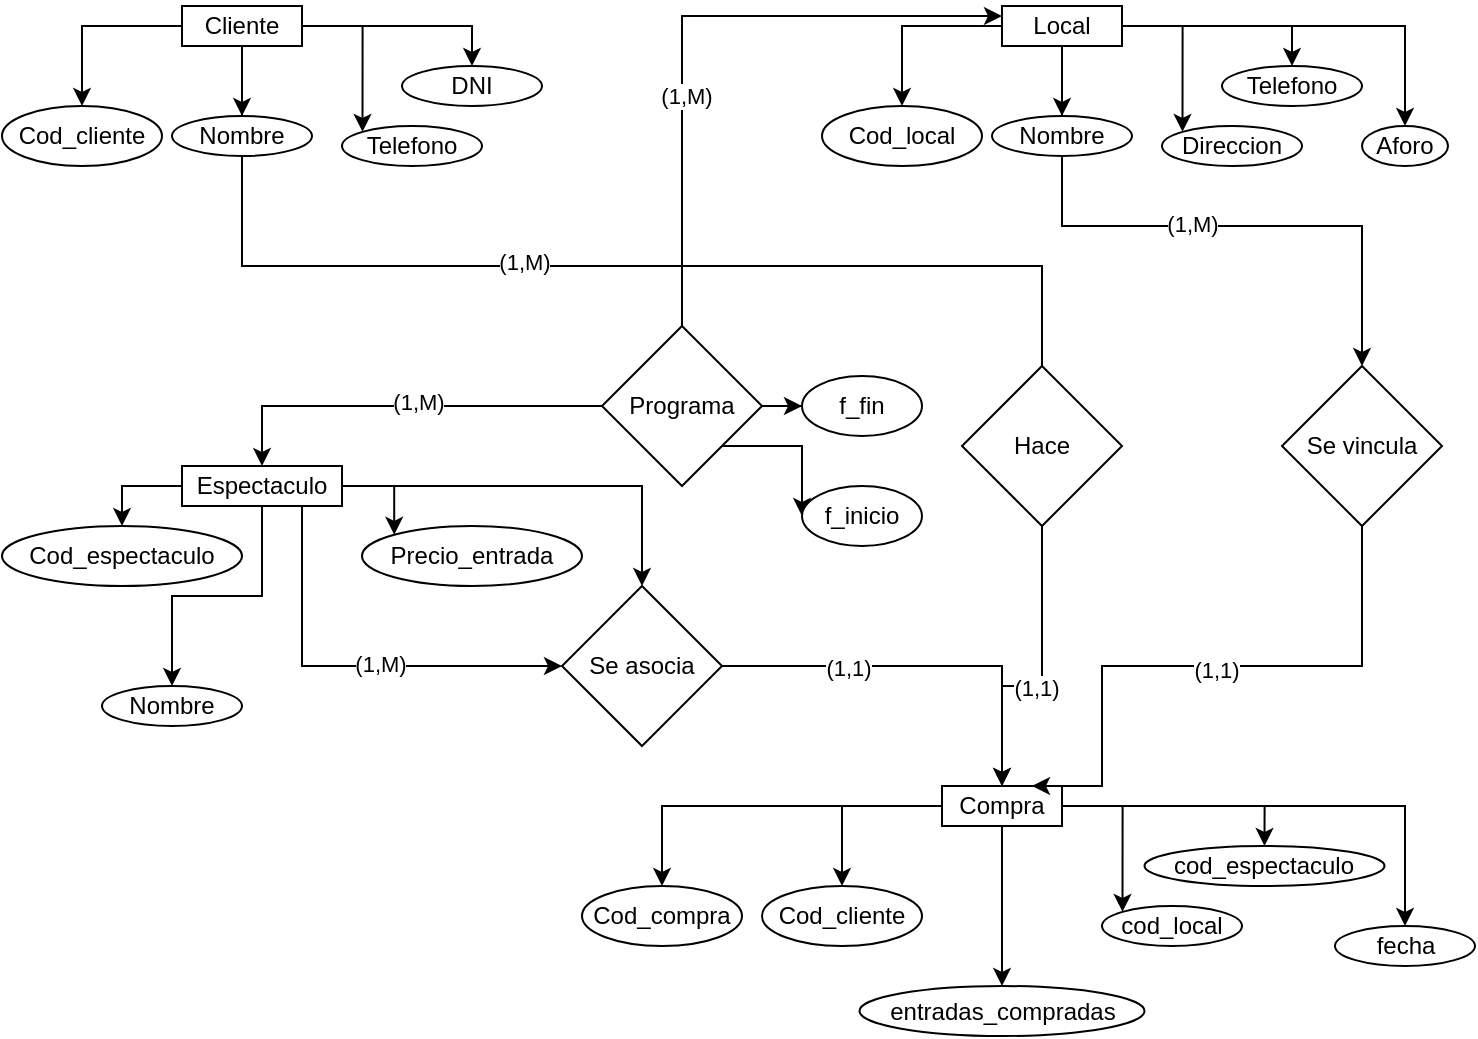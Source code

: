 <mxfile version="21.7.2" type="github">
  <diagram name="Página-1" id="HI1I8D31MHRvUqRoD5CX">
    <mxGraphModel dx="982" dy="549" grid="1" gridSize="10" guides="1" tooltips="1" connect="1" arrows="1" fold="1" page="1" pageScale="1" pageWidth="827" pageHeight="1169" math="0" shadow="0">
      <root>
        <mxCell id="0" />
        <mxCell id="1" parent="0" />
        <mxCell id="5ykwkt1n1GEtBhAtZkCk-3" style="edgeStyle=orthogonalEdgeStyle;rounded=0;orthogonalLoop=1;jettySize=auto;html=1;" edge="1" parent="1" source="5ykwkt1n1GEtBhAtZkCk-1" target="5ykwkt1n1GEtBhAtZkCk-2">
          <mxGeometry relative="1" as="geometry" />
        </mxCell>
        <mxCell id="5ykwkt1n1GEtBhAtZkCk-5" style="edgeStyle=orthogonalEdgeStyle;rounded=0;orthogonalLoop=1;jettySize=auto;html=1;entryX=0.5;entryY=0;entryDx=0;entryDy=0;" edge="1" parent="1" source="5ykwkt1n1GEtBhAtZkCk-1" target="5ykwkt1n1GEtBhAtZkCk-4">
          <mxGeometry relative="1" as="geometry" />
        </mxCell>
        <mxCell id="5ykwkt1n1GEtBhAtZkCk-8" style="edgeStyle=orthogonalEdgeStyle;rounded=0;orthogonalLoop=1;jettySize=auto;html=1;entryX=0.5;entryY=0;entryDx=0;entryDy=0;" edge="1" parent="1" source="5ykwkt1n1GEtBhAtZkCk-1" target="5ykwkt1n1GEtBhAtZkCk-7">
          <mxGeometry relative="1" as="geometry" />
        </mxCell>
        <mxCell id="5ykwkt1n1GEtBhAtZkCk-9" style="edgeStyle=orthogonalEdgeStyle;rounded=0;orthogonalLoop=1;jettySize=auto;html=1;entryX=0;entryY=0;entryDx=0;entryDy=0;" edge="1" parent="1" source="5ykwkt1n1GEtBhAtZkCk-1" target="5ykwkt1n1GEtBhAtZkCk-6">
          <mxGeometry relative="1" as="geometry" />
        </mxCell>
        <mxCell id="5ykwkt1n1GEtBhAtZkCk-83" style="edgeStyle=orthogonalEdgeStyle;rounded=0;orthogonalLoop=1;jettySize=auto;html=1;entryX=0.5;entryY=0;entryDx=0;entryDy=0;" edge="1" parent="1" source="5ykwkt1n1GEtBhAtZkCk-1" target="5ykwkt1n1GEtBhAtZkCk-69">
          <mxGeometry relative="1" as="geometry">
            <Array as="points">
              <mxPoint x="140" y="190" />
              <mxPoint x="540" y="190" />
              <mxPoint x="540" y="400" />
            </Array>
          </mxGeometry>
        </mxCell>
        <mxCell id="5ykwkt1n1GEtBhAtZkCk-85" value="(1,M)" style="edgeLabel;html=1;align=center;verticalAlign=middle;resizable=0;points=[];" vertex="1" connectable="0" parent="5ykwkt1n1GEtBhAtZkCk-83">
          <mxGeometry x="-0.366" y="2" relative="1" as="geometry">
            <mxPoint as="offset" />
          </mxGeometry>
        </mxCell>
        <mxCell id="5ykwkt1n1GEtBhAtZkCk-86" value="(1,1)" style="edgeLabel;html=1;align=center;verticalAlign=middle;resizable=0;points=[];" vertex="1" connectable="0" parent="5ykwkt1n1GEtBhAtZkCk-83">
          <mxGeometry x="0.83" y="1" relative="1" as="geometry">
            <mxPoint as="offset" />
          </mxGeometry>
        </mxCell>
        <mxCell id="5ykwkt1n1GEtBhAtZkCk-1" value="Cliente" style="rounded=0;whiteSpace=wrap;html=1;" vertex="1" parent="1">
          <mxGeometry x="110" y="60" width="60" height="20" as="geometry" />
        </mxCell>
        <mxCell id="5ykwkt1n1GEtBhAtZkCk-2" value="Cod_cliente" style="ellipse;whiteSpace=wrap;html=1;" vertex="1" parent="1">
          <mxGeometry x="20" y="110" width="80" height="30" as="geometry" />
        </mxCell>
        <mxCell id="5ykwkt1n1GEtBhAtZkCk-4" value="Nombre" style="ellipse;whiteSpace=wrap;html=1;" vertex="1" parent="1">
          <mxGeometry x="105" y="115" width="70" height="20" as="geometry" />
        </mxCell>
        <mxCell id="5ykwkt1n1GEtBhAtZkCk-6" value="Telefono" style="ellipse;whiteSpace=wrap;html=1;" vertex="1" parent="1">
          <mxGeometry x="190" y="120" width="70" height="20" as="geometry" />
        </mxCell>
        <mxCell id="5ykwkt1n1GEtBhAtZkCk-7" value="DNI" style="ellipse;whiteSpace=wrap;html=1;" vertex="1" parent="1">
          <mxGeometry x="220" y="90" width="70" height="20" as="geometry" />
        </mxCell>
        <mxCell id="5ykwkt1n1GEtBhAtZkCk-10" style="edgeStyle=orthogonalEdgeStyle;rounded=0;orthogonalLoop=1;jettySize=auto;html=1;" edge="1" parent="1" source="5ykwkt1n1GEtBhAtZkCk-14" target="5ykwkt1n1GEtBhAtZkCk-15">
          <mxGeometry relative="1" as="geometry" />
        </mxCell>
        <mxCell id="5ykwkt1n1GEtBhAtZkCk-11" style="edgeStyle=orthogonalEdgeStyle;rounded=0;orthogonalLoop=1;jettySize=auto;html=1;entryX=0.5;entryY=0;entryDx=0;entryDy=0;" edge="1" parent="1" source="5ykwkt1n1GEtBhAtZkCk-14" target="5ykwkt1n1GEtBhAtZkCk-16">
          <mxGeometry relative="1" as="geometry" />
        </mxCell>
        <mxCell id="5ykwkt1n1GEtBhAtZkCk-12" style="edgeStyle=orthogonalEdgeStyle;rounded=0;orthogonalLoop=1;jettySize=auto;html=1;entryX=0.5;entryY=0;entryDx=0;entryDy=0;" edge="1" parent="1" source="5ykwkt1n1GEtBhAtZkCk-14" target="5ykwkt1n1GEtBhAtZkCk-18">
          <mxGeometry relative="1" as="geometry" />
        </mxCell>
        <mxCell id="5ykwkt1n1GEtBhAtZkCk-13" style="edgeStyle=orthogonalEdgeStyle;rounded=0;orthogonalLoop=1;jettySize=auto;html=1;entryX=0;entryY=0;entryDx=0;entryDy=0;" edge="1" parent="1" source="5ykwkt1n1GEtBhAtZkCk-14" target="5ykwkt1n1GEtBhAtZkCk-17">
          <mxGeometry relative="1" as="geometry" />
        </mxCell>
        <mxCell id="5ykwkt1n1GEtBhAtZkCk-20" style="edgeStyle=orthogonalEdgeStyle;rounded=0;orthogonalLoop=1;jettySize=auto;html=1;" edge="1" parent="1" source="5ykwkt1n1GEtBhAtZkCk-14" target="5ykwkt1n1GEtBhAtZkCk-19">
          <mxGeometry relative="1" as="geometry" />
        </mxCell>
        <mxCell id="5ykwkt1n1GEtBhAtZkCk-95" style="edgeStyle=orthogonalEdgeStyle;rounded=0;orthogonalLoop=1;jettySize=auto;html=1;entryX=0.5;entryY=0;entryDx=0;entryDy=0;" edge="1" parent="1" source="5ykwkt1n1GEtBhAtZkCk-14" target="5ykwkt1n1GEtBhAtZkCk-94">
          <mxGeometry relative="1" as="geometry">
            <Array as="points">
              <mxPoint x="550" y="170" />
              <mxPoint x="700" y="170" />
            </Array>
          </mxGeometry>
        </mxCell>
        <mxCell id="5ykwkt1n1GEtBhAtZkCk-97" value="(1,M)" style="edgeLabel;html=1;align=center;verticalAlign=middle;resizable=0;points=[];" vertex="1" connectable="0" parent="5ykwkt1n1GEtBhAtZkCk-95">
          <mxGeometry x="-0.003" y="1" relative="1" as="geometry">
            <mxPoint as="offset" />
          </mxGeometry>
        </mxCell>
        <mxCell id="5ykwkt1n1GEtBhAtZkCk-14" value="Local" style="rounded=0;whiteSpace=wrap;html=1;" vertex="1" parent="1">
          <mxGeometry x="520" y="60" width="60" height="20" as="geometry" />
        </mxCell>
        <mxCell id="5ykwkt1n1GEtBhAtZkCk-15" value="Cod_local" style="ellipse;whiteSpace=wrap;html=1;" vertex="1" parent="1">
          <mxGeometry x="430" y="110" width="80" height="30" as="geometry" />
        </mxCell>
        <mxCell id="5ykwkt1n1GEtBhAtZkCk-16" value="Nombre" style="ellipse;whiteSpace=wrap;html=1;" vertex="1" parent="1">
          <mxGeometry x="515" y="115" width="70" height="20" as="geometry" />
        </mxCell>
        <mxCell id="5ykwkt1n1GEtBhAtZkCk-17" value="Direccion" style="ellipse;whiteSpace=wrap;html=1;" vertex="1" parent="1">
          <mxGeometry x="600" y="120" width="70" height="20" as="geometry" />
        </mxCell>
        <mxCell id="5ykwkt1n1GEtBhAtZkCk-18" value="Telefono" style="ellipse;whiteSpace=wrap;html=1;" vertex="1" parent="1">
          <mxGeometry x="630" y="90" width="70" height="20" as="geometry" />
        </mxCell>
        <mxCell id="5ykwkt1n1GEtBhAtZkCk-19" value="Aforo" style="ellipse;whiteSpace=wrap;html=1;" vertex="1" parent="1">
          <mxGeometry x="700" y="120" width="43" height="20" as="geometry" />
        </mxCell>
        <mxCell id="5ykwkt1n1GEtBhAtZkCk-22" style="edgeStyle=orthogonalEdgeStyle;rounded=0;orthogonalLoop=1;jettySize=auto;html=1;entryX=0.5;entryY=0;entryDx=0;entryDy=0;" edge="1" parent="1" source="5ykwkt1n1GEtBhAtZkCk-25" target="5ykwkt1n1GEtBhAtZkCk-27">
          <mxGeometry relative="1" as="geometry" />
        </mxCell>
        <mxCell id="5ykwkt1n1GEtBhAtZkCk-24" style="edgeStyle=orthogonalEdgeStyle;rounded=0;orthogonalLoop=1;jettySize=auto;html=1;entryX=0;entryY=0;entryDx=0;entryDy=0;" edge="1" parent="1" source="5ykwkt1n1GEtBhAtZkCk-25" target="5ykwkt1n1GEtBhAtZkCk-28">
          <mxGeometry relative="1" as="geometry" />
        </mxCell>
        <mxCell id="5ykwkt1n1GEtBhAtZkCk-30" style="edgeStyle=orthogonalEdgeStyle;rounded=0;orthogonalLoop=1;jettySize=auto;html=1;entryX=0.5;entryY=0;entryDx=0;entryDy=0;" edge="1" parent="1" source="5ykwkt1n1GEtBhAtZkCk-25" target="5ykwkt1n1GEtBhAtZkCk-26">
          <mxGeometry relative="1" as="geometry">
            <Array as="points">
              <mxPoint x="80" y="300" />
            </Array>
          </mxGeometry>
        </mxCell>
        <mxCell id="5ykwkt1n1GEtBhAtZkCk-90" style="edgeStyle=orthogonalEdgeStyle;rounded=0;orthogonalLoop=1;jettySize=auto;html=1;entryX=0;entryY=0.5;entryDx=0;entryDy=0;" edge="1" parent="1" source="5ykwkt1n1GEtBhAtZkCk-25" target="5ykwkt1n1GEtBhAtZkCk-88">
          <mxGeometry relative="1" as="geometry">
            <Array as="points">
              <mxPoint x="170" y="390" />
            </Array>
          </mxGeometry>
        </mxCell>
        <mxCell id="5ykwkt1n1GEtBhAtZkCk-93" value="(1,M)" style="edgeLabel;html=1;align=center;verticalAlign=middle;resizable=0;points=[];" vertex="1" connectable="0" parent="5ykwkt1n1GEtBhAtZkCk-90">
          <mxGeometry x="0.13" y="1" relative="1" as="geometry">
            <mxPoint as="offset" />
          </mxGeometry>
        </mxCell>
        <mxCell id="5ykwkt1n1GEtBhAtZkCk-25" value="Espectaculo" style="rounded=0;whiteSpace=wrap;html=1;" vertex="1" parent="1">
          <mxGeometry x="110" y="290" width="80" height="20" as="geometry" />
        </mxCell>
        <mxCell id="5ykwkt1n1GEtBhAtZkCk-26" value="Cod_espectaculo" style="ellipse;whiteSpace=wrap;html=1;" vertex="1" parent="1">
          <mxGeometry x="20" y="320" width="120" height="30" as="geometry" />
        </mxCell>
        <mxCell id="5ykwkt1n1GEtBhAtZkCk-27" value="Nombre" style="ellipse;whiteSpace=wrap;html=1;" vertex="1" parent="1">
          <mxGeometry x="70" y="400" width="70" height="20" as="geometry" />
        </mxCell>
        <mxCell id="5ykwkt1n1GEtBhAtZkCk-28" value="Precio_entrada" style="ellipse;whiteSpace=wrap;html=1;" vertex="1" parent="1">
          <mxGeometry x="200" y="320" width="110" height="30" as="geometry" />
        </mxCell>
        <mxCell id="5ykwkt1n1GEtBhAtZkCk-32" style="edgeStyle=orthogonalEdgeStyle;rounded=0;orthogonalLoop=1;jettySize=auto;html=1;entryX=0;entryY=0.25;entryDx=0;entryDy=0;" edge="1" parent="1" source="5ykwkt1n1GEtBhAtZkCk-31" target="5ykwkt1n1GEtBhAtZkCk-14">
          <mxGeometry relative="1" as="geometry">
            <Array as="points">
              <mxPoint x="360" y="65" />
            </Array>
          </mxGeometry>
        </mxCell>
        <mxCell id="5ykwkt1n1GEtBhAtZkCk-40" value="(1,M)" style="edgeLabel;html=1;align=center;verticalAlign=middle;resizable=0;points=[];" vertex="1" connectable="0" parent="5ykwkt1n1GEtBhAtZkCk-32">
          <mxGeometry x="-0.271" y="-2" relative="1" as="geometry">
            <mxPoint as="offset" />
          </mxGeometry>
        </mxCell>
        <mxCell id="5ykwkt1n1GEtBhAtZkCk-33" style="edgeStyle=orthogonalEdgeStyle;rounded=0;orthogonalLoop=1;jettySize=auto;html=1;entryX=0.5;entryY=0;entryDx=0;entryDy=0;" edge="1" parent="1" source="5ykwkt1n1GEtBhAtZkCk-31" target="5ykwkt1n1GEtBhAtZkCk-25">
          <mxGeometry relative="1" as="geometry" />
        </mxCell>
        <mxCell id="5ykwkt1n1GEtBhAtZkCk-41" value="(1,M)" style="edgeLabel;html=1;align=center;verticalAlign=middle;resizable=0;points=[];" vertex="1" connectable="0" parent="5ykwkt1n1GEtBhAtZkCk-33">
          <mxGeometry x="-0.076" y="-2" relative="1" as="geometry">
            <mxPoint as="offset" />
          </mxGeometry>
        </mxCell>
        <mxCell id="5ykwkt1n1GEtBhAtZkCk-36" style="edgeStyle=orthogonalEdgeStyle;rounded=0;orthogonalLoop=1;jettySize=auto;html=1;entryX=0;entryY=0.5;entryDx=0;entryDy=0;" edge="1" parent="1" source="5ykwkt1n1GEtBhAtZkCk-31" target="5ykwkt1n1GEtBhAtZkCk-35">
          <mxGeometry relative="1" as="geometry" />
        </mxCell>
        <mxCell id="5ykwkt1n1GEtBhAtZkCk-38" style="edgeStyle=orthogonalEdgeStyle;rounded=0;orthogonalLoop=1;jettySize=auto;html=1;exitX=1;exitY=1;exitDx=0;exitDy=0;entryX=0;entryY=0.5;entryDx=0;entryDy=0;" edge="1" parent="1" source="5ykwkt1n1GEtBhAtZkCk-31" target="5ykwkt1n1GEtBhAtZkCk-34">
          <mxGeometry relative="1" as="geometry" />
        </mxCell>
        <mxCell id="5ykwkt1n1GEtBhAtZkCk-31" value="Programa" style="rhombus;whiteSpace=wrap;html=1;" vertex="1" parent="1">
          <mxGeometry x="320" y="220" width="80" height="80" as="geometry" />
        </mxCell>
        <mxCell id="5ykwkt1n1GEtBhAtZkCk-34" value="f_inicio" style="ellipse;whiteSpace=wrap;html=1;" vertex="1" parent="1">
          <mxGeometry x="420" y="300" width="60" height="30" as="geometry" />
        </mxCell>
        <mxCell id="5ykwkt1n1GEtBhAtZkCk-35" value="f_fin" style="ellipse;whiteSpace=wrap;html=1;" vertex="1" parent="1">
          <mxGeometry x="420" y="245" width="60" height="30" as="geometry" />
        </mxCell>
        <mxCell id="5ykwkt1n1GEtBhAtZkCk-64" style="edgeStyle=orthogonalEdgeStyle;rounded=0;orthogonalLoop=1;jettySize=auto;html=1;" edge="1" parent="1" source="5ykwkt1n1GEtBhAtZkCk-69" target="5ykwkt1n1GEtBhAtZkCk-70">
          <mxGeometry relative="1" as="geometry" />
        </mxCell>
        <mxCell id="5ykwkt1n1GEtBhAtZkCk-66" style="edgeStyle=orthogonalEdgeStyle;rounded=0;orthogonalLoop=1;jettySize=auto;html=1;entryX=0.5;entryY=0;entryDx=0;entryDy=0;" edge="1" parent="1" source="5ykwkt1n1GEtBhAtZkCk-69" target="5ykwkt1n1GEtBhAtZkCk-73">
          <mxGeometry relative="1" as="geometry" />
        </mxCell>
        <mxCell id="5ykwkt1n1GEtBhAtZkCk-67" style="edgeStyle=orthogonalEdgeStyle;rounded=0;orthogonalLoop=1;jettySize=auto;html=1;entryX=0;entryY=0;entryDx=0;entryDy=0;" edge="1" parent="1" source="5ykwkt1n1GEtBhAtZkCk-69" target="5ykwkt1n1GEtBhAtZkCk-72">
          <mxGeometry relative="1" as="geometry" />
        </mxCell>
        <mxCell id="5ykwkt1n1GEtBhAtZkCk-75" style="edgeStyle=orthogonalEdgeStyle;rounded=0;orthogonalLoop=1;jettySize=auto;html=1;entryX=0.5;entryY=0;entryDx=0;entryDy=0;" edge="1" parent="1" source="5ykwkt1n1GEtBhAtZkCk-69" target="5ykwkt1n1GEtBhAtZkCk-71">
          <mxGeometry relative="1" as="geometry" />
        </mxCell>
        <mxCell id="5ykwkt1n1GEtBhAtZkCk-79" style="edgeStyle=orthogonalEdgeStyle;rounded=0;orthogonalLoop=1;jettySize=auto;html=1;entryX=0.5;entryY=0;entryDx=0;entryDy=0;" edge="1" parent="1" source="5ykwkt1n1GEtBhAtZkCk-69" target="5ykwkt1n1GEtBhAtZkCk-77">
          <mxGeometry relative="1" as="geometry" />
        </mxCell>
        <mxCell id="5ykwkt1n1GEtBhAtZkCk-82" style="edgeStyle=orthogonalEdgeStyle;rounded=0;orthogonalLoop=1;jettySize=auto;html=1;" edge="1" parent="1" source="5ykwkt1n1GEtBhAtZkCk-69" target="5ykwkt1n1GEtBhAtZkCk-81">
          <mxGeometry relative="1" as="geometry" />
        </mxCell>
        <mxCell id="5ykwkt1n1GEtBhAtZkCk-69" value="Compra" style="rounded=0;whiteSpace=wrap;html=1;" vertex="1" parent="1">
          <mxGeometry x="490" y="450" width="60" height="20" as="geometry" />
        </mxCell>
        <mxCell id="5ykwkt1n1GEtBhAtZkCk-70" value="Cod_cliente" style="ellipse;whiteSpace=wrap;html=1;" vertex="1" parent="1">
          <mxGeometry x="400" y="500" width="80" height="30" as="geometry" />
        </mxCell>
        <mxCell id="5ykwkt1n1GEtBhAtZkCk-71" value="entradas_compradas" style="ellipse;whiteSpace=wrap;html=1;" vertex="1" parent="1">
          <mxGeometry x="448.75" y="550" width="142.5" height="25" as="geometry" />
        </mxCell>
        <mxCell id="5ykwkt1n1GEtBhAtZkCk-72" value="cod_local" style="ellipse;whiteSpace=wrap;html=1;" vertex="1" parent="1">
          <mxGeometry x="570" y="510" width="70" height="20" as="geometry" />
        </mxCell>
        <mxCell id="5ykwkt1n1GEtBhAtZkCk-73" value="cod_espectaculo" style="ellipse;whiteSpace=wrap;html=1;" vertex="1" parent="1">
          <mxGeometry x="591.25" y="480" width="120" height="20" as="geometry" />
        </mxCell>
        <mxCell id="5ykwkt1n1GEtBhAtZkCk-77" value="fecha" style="ellipse;whiteSpace=wrap;html=1;" vertex="1" parent="1">
          <mxGeometry x="686.5" y="520" width="70" height="20" as="geometry" />
        </mxCell>
        <mxCell id="5ykwkt1n1GEtBhAtZkCk-81" value="Cod_compra" style="ellipse;whiteSpace=wrap;html=1;" vertex="1" parent="1">
          <mxGeometry x="310" y="500" width="80" height="30" as="geometry" />
        </mxCell>
        <mxCell id="5ykwkt1n1GEtBhAtZkCk-84" value="Hace" style="rhombus;whiteSpace=wrap;html=1;" vertex="1" parent="1">
          <mxGeometry x="500" y="240" width="80" height="80" as="geometry" />
        </mxCell>
        <mxCell id="5ykwkt1n1GEtBhAtZkCk-89" value="" style="edgeStyle=orthogonalEdgeStyle;rounded=0;orthogonalLoop=1;jettySize=auto;html=1;entryX=0.5;entryY=0;entryDx=0;entryDy=0;" edge="1" parent="1" source="5ykwkt1n1GEtBhAtZkCk-25" target="5ykwkt1n1GEtBhAtZkCk-88">
          <mxGeometry relative="1" as="geometry">
            <mxPoint x="150" y="310" as="sourcePoint" />
            <mxPoint x="520" y="450" as="targetPoint" />
            <Array as="points" />
          </mxGeometry>
        </mxCell>
        <mxCell id="5ykwkt1n1GEtBhAtZkCk-91" style="edgeStyle=orthogonalEdgeStyle;rounded=0;orthogonalLoop=1;jettySize=auto;html=1;entryX=0.5;entryY=0;entryDx=0;entryDy=0;" edge="1" parent="1" source="5ykwkt1n1GEtBhAtZkCk-88" target="5ykwkt1n1GEtBhAtZkCk-69">
          <mxGeometry relative="1" as="geometry" />
        </mxCell>
        <mxCell id="5ykwkt1n1GEtBhAtZkCk-92" value="(1,1)" style="edgeLabel;html=1;align=center;verticalAlign=middle;resizable=0;points=[];" vertex="1" connectable="0" parent="5ykwkt1n1GEtBhAtZkCk-91">
          <mxGeometry x="-0.374" y="-1" relative="1" as="geometry">
            <mxPoint as="offset" />
          </mxGeometry>
        </mxCell>
        <mxCell id="5ykwkt1n1GEtBhAtZkCk-88" value="Se asocia" style="rhombus;whiteSpace=wrap;html=1;" vertex="1" parent="1">
          <mxGeometry x="300" y="350" width="80" height="80" as="geometry" />
        </mxCell>
        <mxCell id="5ykwkt1n1GEtBhAtZkCk-96" style="edgeStyle=orthogonalEdgeStyle;rounded=0;orthogonalLoop=1;jettySize=auto;html=1;entryX=0.75;entryY=0;entryDx=0;entryDy=0;" edge="1" parent="1" source="5ykwkt1n1GEtBhAtZkCk-94" target="5ykwkt1n1GEtBhAtZkCk-69">
          <mxGeometry relative="1" as="geometry">
            <Array as="points">
              <mxPoint x="700" y="390" />
              <mxPoint x="570" y="390" />
              <mxPoint x="570" y="450" />
            </Array>
          </mxGeometry>
        </mxCell>
        <mxCell id="5ykwkt1n1GEtBhAtZkCk-98" value="(1,1)" style="edgeLabel;html=1;align=center;verticalAlign=middle;resizable=0;points=[];" vertex="1" connectable="0" parent="5ykwkt1n1GEtBhAtZkCk-96">
          <mxGeometry x="-0.028" y="2" relative="1" as="geometry">
            <mxPoint as="offset" />
          </mxGeometry>
        </mxCell>
        <mxCell id="5ykwkt1n1GEtBhAtZkCk-94" value="Se vincula" style="rhombus;whiteSpace=wrap;html=1;" vertex="1" parent="1">
          <mxGeometry x="660" y="240" width="80" height="80" as="geometry" />
        </mxCell>
      </root>
    </mxGraphModel>
  </diagram>
</mxfile>
